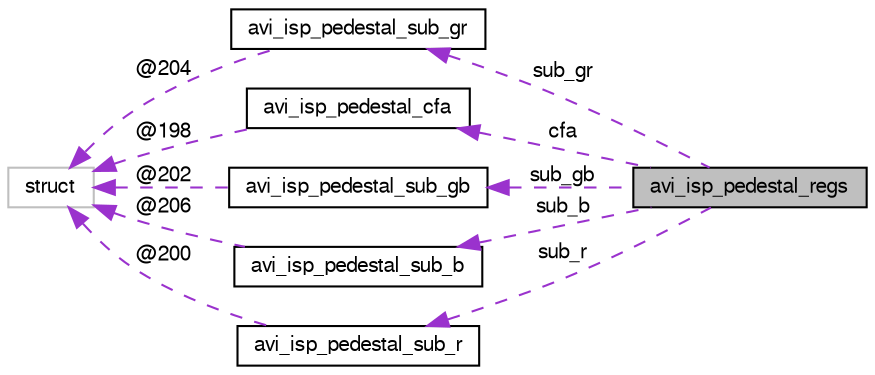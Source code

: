 digraph "avi_isp_pedestal_regs"
{
  edge [fontname="FreeSans",fontsize="10",labelfontname="FreeSans",labelfontsize="10"];
  node [fontname="FreeSans",fontsize="10",shape=record];
  rankdir="LR";
  Node1 [label="avi_isp_pedestal_regs",height=0.2,width=0.4,color="black", fillcolor="grey75", style="filled", fontcolor="black"];
  Node2 -> Node1 [dir="back",color="darkorchid3",fontsize="10",style="dashed",label=" sub_gr" ,fontname="FreeSans"];
  Node2 [label="avi_isp_pedestal_sub_gr",height=0.2,width=0.4,color="black", fillcolor="white", style="filled",URL="$avi__isp__pedestal_8h.html#unionavi__isp__pedestal__sub__gr"];
  Node3 -> Node2 [dir="back",color="darkorchid3",fontsize="10",style="dashed",label=" @204" ,fontname="FreeSans"];
  Node3 [label="struct",height=0.2,width=0.4,color="grey75", fillcolor="white", style="filled"];
  Node4 -> Node1 [dir="back",color="darkorchid3",fontsize="10",style="dashed",label=" cfa" ,fontname="FreeSans"];
  Node4 [label="avi_isp_pedestal_cfa",height=0.2,width=0.4,color="black", fillcolor="white", style="filled",URL="$avi__isp__pedestal_8h.html#unionavi__isp__pedestal__cfa"];
  Node3 -> Node4 [dir="back",color="darkorchid3",fontsize="10",style="dashed",label=" @198" ,fontname="FreeSans"];
  Node5 -> Node1 [dir="back",color="darkorchid3",fontsize="10",style="dashed",label=" sub_gb" ,fontname="FreeSans"];
  Node5 [label="avi_isp_pedestal_sub_gb",height=0.2,width=0.4,color="black", fillcolor="white", style="filled",URL="$avi__isp__pedestal_8h.html#unionavi__isp__pedestal__sub__gb"];
  Node3 -> Node5 [dir="back",color="darkorchid3",fontsize="10",style="dashed",label=" @202" ,fontname="FreeSans"];
  Node6 -> Node1 [dir="back",color="darkorchid3",fontsize="10",style="dashed",label=" sub_b" ,fontname="FreeSans"];
  Node6 [label="avi_isp_pedestal_sub_b",height=0.2,width=0.4,color="black", fillcolor="white", style="filled",URL="$avi__isp__pedestal_8h.html#unionavi__isp__pedestal__sub__b"];
  Node3 -> Node6 [dir="back",color="darkorchid3",fontsize="10",style="dashed",label=" @206" ,fontname="FreeSans"];
  Node7 -> Node1 [dir="back",color="darkorchid3",fontsize="10",style="dashed",label=" sub_r" ,fontname="FreeSans"];
  Node7 [label="avi_isp_pedestal_sub_r",height=0.2,width=0.4,color="black", fillcolor="white", style="filled",URL="$avi__isp__pedestal_8h.html#unionavi__isp__pedestal__sub__r"];
  Node3 -> Node7 [dir="back",color="darkorchid3",fontsize="10",style="dashed",label=" @200" ,fontname="FreeSans"];
}
